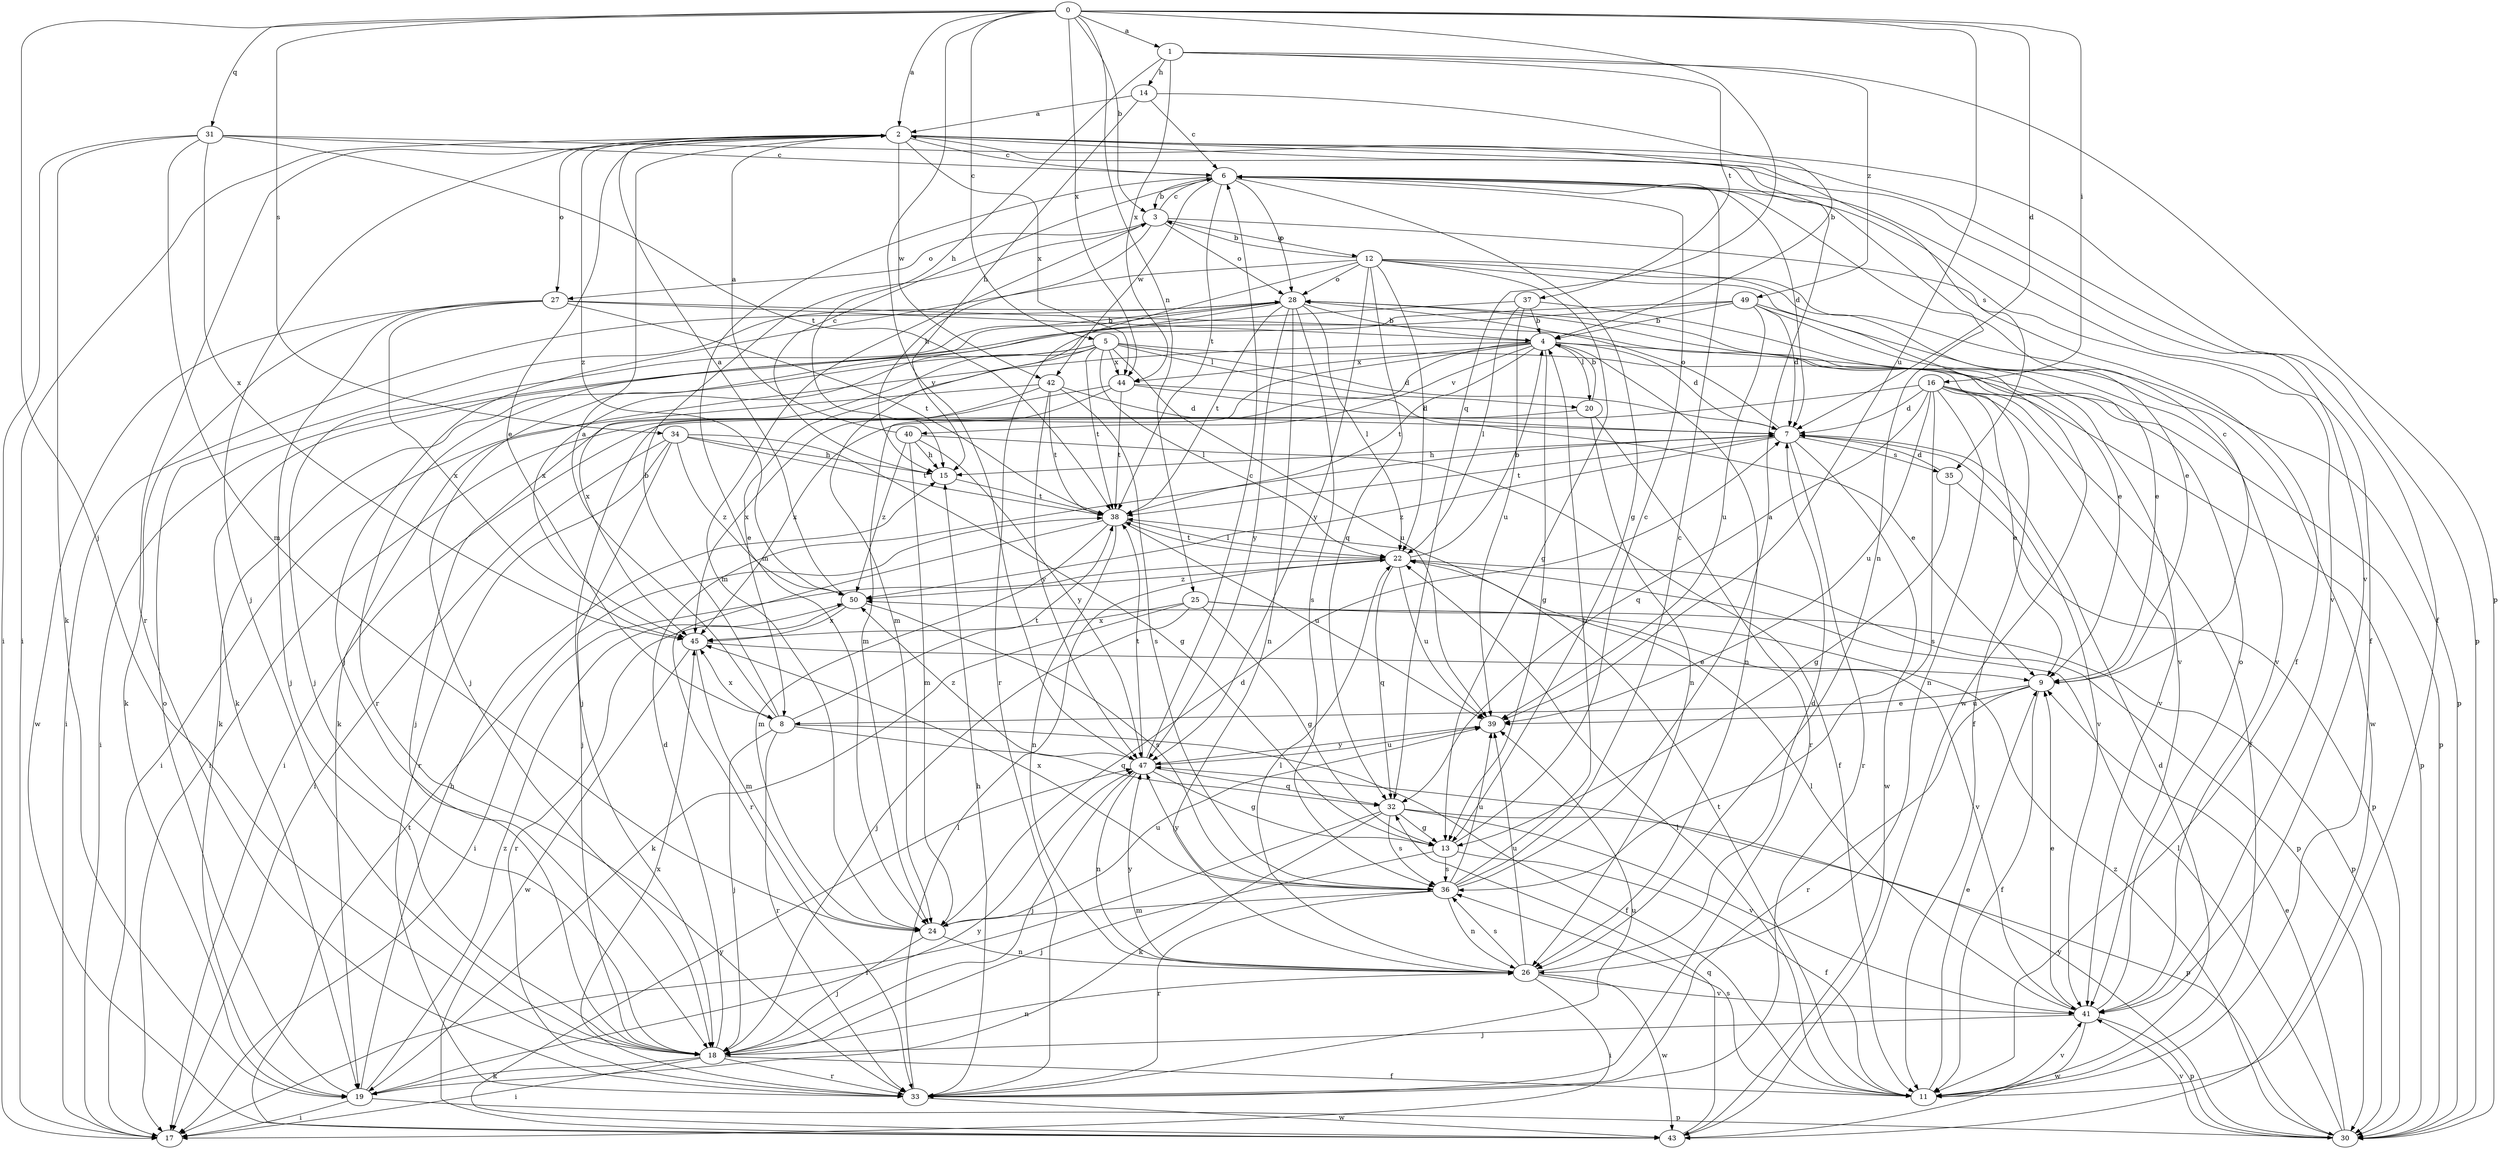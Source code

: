 strict digraph  {
0;
1;
2;
3;
4;
5;
6;
7;
8;
9;
11;
12;
13;
14;
15;
16;
17;
18;
19;
20;
22;
24;
25;
26;
27;
28;
30;
31;
32;
33;
34;
35;
36;
37;
38;
39;
40;
41;
42;
43;
44;
45;
47;
49;
50;
0 -> 1  [label=a];
0 -> 2  [label=a];
0 -> 3  [label=b];
0 -> 5  [label=c];
0 -> 7  [label=d];
0 -> 16  [label=i];
0 -> 18  [label=j];
0 -> 25  [label=n];
0 -> 31  [label=q];
0 -> 32  [label=q];
0 -> 34  [label=s];
0 -> 39  [label=u];
0 -> 44  [label=x];
0 -> 47  [label=y];
1 -> 14  [label=h];
1 -> 15  [label=h];
1 -> 30  [label=p];
1 -> 37  [label=t];
1 -> 44  [label=x];
1 -> 49  [label=z];
2 -> 6  [label=c];
2 -> 8  [label=e];
2 -> 11  [label=f];
2 -> 17  [label=i];
2 -> 18  [label=j];
2 -> 26  [label=n];
2 -> 27  [label=o];
2 -> 30  [label=p];
2 -> 33  [label=r];
2 -> 35  [label=s];
2 -> 42  [label=w];
2 -> 44  [label=x];
2 -> 50  [label=z];
3 -> 6  [label=c];
3 -> 11  [label=f];
3 -> 12  [label=g];
3 -> 15  [label=h];
3 -> 24  [label=m];
3 -> 27  [label=o];
3 -> 28  [label=o];
4 -> 7  [label=d];
4 -> 13  [label=g];
4 -> 18  [label=j];
4 -> 19  [label=k];
4 -> 20  [label=l];
4 -> 24  [label=m];
4 -> 26  [label=n];
4 -> 30  [label=p];
4 -> 38  [label=t];
4 -> 40  [label=v];
4 -> 44  [label=x];
5 -> 7  [label=d];
5 -> 8  [label=e];
5 -> 11  [label=f];
5 -> 17  [label=i];
5 -> 19  [label=k];
5 -> 20  [label=l];
5 -> 22  [label=l];
5 -> 38  [label=t];
5 -> 39  [label=u];
5 -> 44  [label=x];
5 -> 45  [label=x];
6 -> 3  [label=b];
6 -> 7  [label=d];
6 -> 11  [label=f];
6 -> 13  [label=g];
6 -> 24  [label=m];
6 -> 28  [label=o];
6 -> 38  [label=t];
6 -> 41  [label=v];
6 -> 42  [label=w];
7 -> 15  [label=h];
7 -> 28  [label=o];
7 -> 33  [label=r];
7 -> 35  [label=s];
7 -> 38  [label=t];
7 -> 41  [label=v];
7 -> 43  [label=w];
7 -> 50  [label=z];
8 -> 2  [label=a];
8 -> 3  [label=b];
8 -> 11  [label=f];
8 -> 18  [label=j];
8 -> 32  [label=q];
8 -> 33  [label=r];
8 -> 38  [label=t];
8 -> 45  [label=x];
9 -> 6  [label=c];
9 -> 8  [label=e];
9 -> 11  [label=f];
9 -> 33  [label=r];
9 -> 39  [label=u];
11 -> 7  [label=d];
11 -> 9  [label=e];
11 -> 22  [label=l];
11 -> 36  [label=s];
11 -> 38  [label=t];
11 -> 41  [label=v];
12 -> 3  [label=b];
12 -> 9  [label=e];
12 -> 13  [label=g];
12 -> 18  [label=j];
12 -> 22  [label=l];
12 -> 28  [label=o];
12 -> 30  [label=p];
12 -> 32  [label=q];
12 -> 33  [label=r];
12 -> 43  [label=w];
12 -> 47  [label=y];
13 -> 6  [label=c];
13 -> 11  [label=f];
13 -> 18  [label=j];
13 -> 36  [label=s];
14 -> 2  [label=a];
14 -> 4  [label=b];
14 -> 6  [label=c];
14 -> 15  [label=h];
15 -> 6  [label=c];
15 -> 38  [label=t];
16 -> 7  [label=d];
16 -> 9  [label=e];
16 -> 11  [label=f];
16 -> 17  [label=i];
16 -> 26  [label=n];
16 -> 30  [label=p];
16 -> 32  [label=q];
16 -> 36  [label=s];
16 -> 39  [label=u];
16 -> 41  [label=v];
18 -> 7  [label=d];
18 -> 11  [label=f];
18 -> 17  [label=i];
18 -> 19  [label=k];
18 -> 26  [label=n];
18 -> 33  [label=r];
19 -> 15  [label=h];
19 -> 17  [label=i];
19 -> 28  [label=o];
19 -> 30  [label=p];
19 -> 47  [label=y];
19 -> 50  [label=z];
20 -> 4  [label=b];
20 -> 26  [label=n];
20 -> 33  [label=r];
20 -> 45  [label=x];
22 -> 4  [label=b];
22 -> 17  [label=i];
22 -> 30  [label=p];
22 -> 32  [label=q];
22 -> 38  [label=t];
22 -> 39  [label=u];
22 -> 50  [label=z];
24 -> 7  [label=d];
24 -> 18  [label=j];
24 -> 26  [label=n];
24 -> 39  [label=u];
25 -> 13  [label=g];
25 -> 18  [label=j];
25 -> 19  [label=k];
25 -> 30  [label=p];
25 -> 41  [label=v];
25 -> 45  [label=x];
26 -> 7  [label=d];
26 -> 17  [label=i];
26 -> 22  [label=l];
26 -> 36  [label=s];
26 -> 39  [label=u];
26 -> 41  [label=v];
26 -> 43  [label=w];
26 -> 47  [label=y];
27 -> 4  [label=b];
27 -> 18  [label=j];
27 -> 19  [label=k];
27 -> 38  [label=t];
27 -> 41  [label=v];
27 -> 43  [label=w];
27 -> 45  [label=x];
28 -> 4  [label=b];
28 -> 9  [label=e];
28 -> 17  [label=i];
28 -> 18  [label=j];
28 -> 22  [label=l];
28 -> 26  [label=n];
28 -> 33  [label=r];
28 -> 36  [label=s];
28 -> 38  [label=t];
28 -> 45  [label=x];
28 -> 47  [label=y];
30 -> 9  [label=e];
30 -> 22  [label=l];
30 -> 41  [label=v];
30 -> 47  [label=y];
30 -> 50  [label=z];
31 -> 6  [label=c];
31 -> 17  [label=i];
31 -> 19  [label=k];
31 -> 24  [label=m];
31 -> 38  [label=t];
31 -> 41  [label=v];
31 -> 45  [label=x];
32 -> 13  [label=g];
32 -> 17  [label=i];
32 -> 19  [label=k];
32 -> 30  [label=p];
32 -> 36  [label=s];
32 -> 41  [label=v];
33 -> 15  [label=h];
33 -> 22  [label=l];
33 -> 39  [label=u];
33 -> 43  [label=w];
33 -> 45  [label=x];
34 -> 13  [label=g];
34 -> 15  [label=h];
34 -> 17  [label=i];
34 -> 18  [label=j];
34 -> 33  [label=r];
34 -> 38  [label=t];
34 -> 50  [label=z];
35 -> 7  [label=d];
35 -> 13  [label=g];
35 -> 30  [label=p];
36 -> 2  [label=a];
36 -> 4  [label=b];
36 -> 6  [label=c];
36 -> 24  [label=m];
36 -> 26  [label=n];
36 -> 33  [label=r];
36 -> 39  [label=u];
36 -> 45  [label=x];
36 -> 47  [label=y];
37 -> 4  [label=b];
37 -> 9  [label=e];
37 -> 18  [label=j];
37 -> 22  [label=l];
37 -> 39  [label=u];
38 -> 22  [label=l];
38 -> 24  [label=m];
38 -> 26  [label=n];
38 -> 33  [label=r];
38 -> 39  [label=u];
39 -> 47  [label=y];
40 -> 2  [label=a];
40 -> 11  [label=f];
40 -> 15  [label=h];
40 -> 24  [label=m];
40 -> 47  [label=y];
40 -> 50  [label=z];
41 -> 9  [label=e];
41 -> 18  [label=j];
41 -> 22  [label=l];
41 -> 28  [label=o];
41 -> 30  [label=p];
41 -> 43  [label=w];
42 -> 7  [label=d];
42 -> 17  [label=i];
42 -> 18  [label=j];
42 -> 36  [label=s];
42 -> 38  [label=t];
42 -> 47  [label=y];
43 -> 32  [label=q];
43 -> 38  [label=t];
43 -> 47  [label=y];
44 -> 7  [label=d];
44 -> 9  [label=e];
44 -> 17  [label=i];
44 -> 38  [label=t];
44 -> 45  [label=x];
45 -> 9  [label=e];
45 -> 24  [label=m];
45 -> 43  [label=w];
47 -> 6  [label=c];
47 -> 13  [label=g];
47 -> 18  [label=j];
47 -> 26  [label=n];
47 -> 32  [label=q];
47 -> 38  [label=t];
47 -> 39  [label=u];
47 -> 50  [label=z];
49 -> 4  [label=b];
49 -> 7  [label=d];
49 -> 19  [label=k];
49 -> 24  [label=m];
49 -> 39  [label=u];
49 -> 41  [label=v];
49 -> 43  [label=w];
50 -> 2  [label=a];
50 -> 33  [label=r];
50 -> 36  [label=s];
50 -> 45  [label=x];
}
